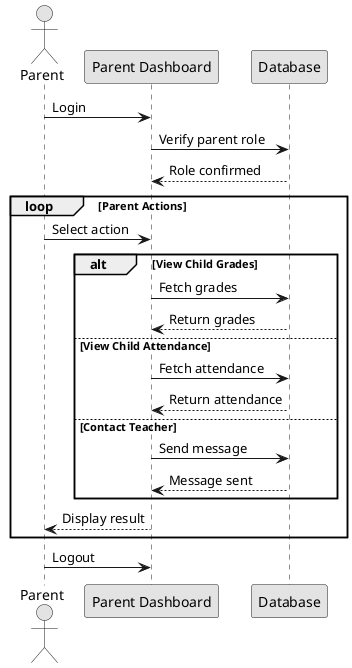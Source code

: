 @startuml Parent Dashboard
skinparam monochrome true

actor Parent

participant "Parent Dashboard" as Dashboard
participant "Database" as DB

Parent -> Dashboard: Login
Dashboard -> DB: Verify parent role
DB --> Dashboard: Role confirmed

loop Parent Actions
    Parent -> Dashboard: Select action
    alt View Child Grades
        Dashboard -> DB: Fetch grades
        DB --> Dashboard: Return grades
    else View Child Attendance
        Dashboard -> DB: Fetch attendance
        DB --> Dashboard: Return attendance
    else Contact Teacher
        Dashboard -> DB: Send message
        DB --> Dashboard: Message sent
    end
    Dashboard --> Parent: Display result
end

Parent -> Dashboard: Logout

@enduml